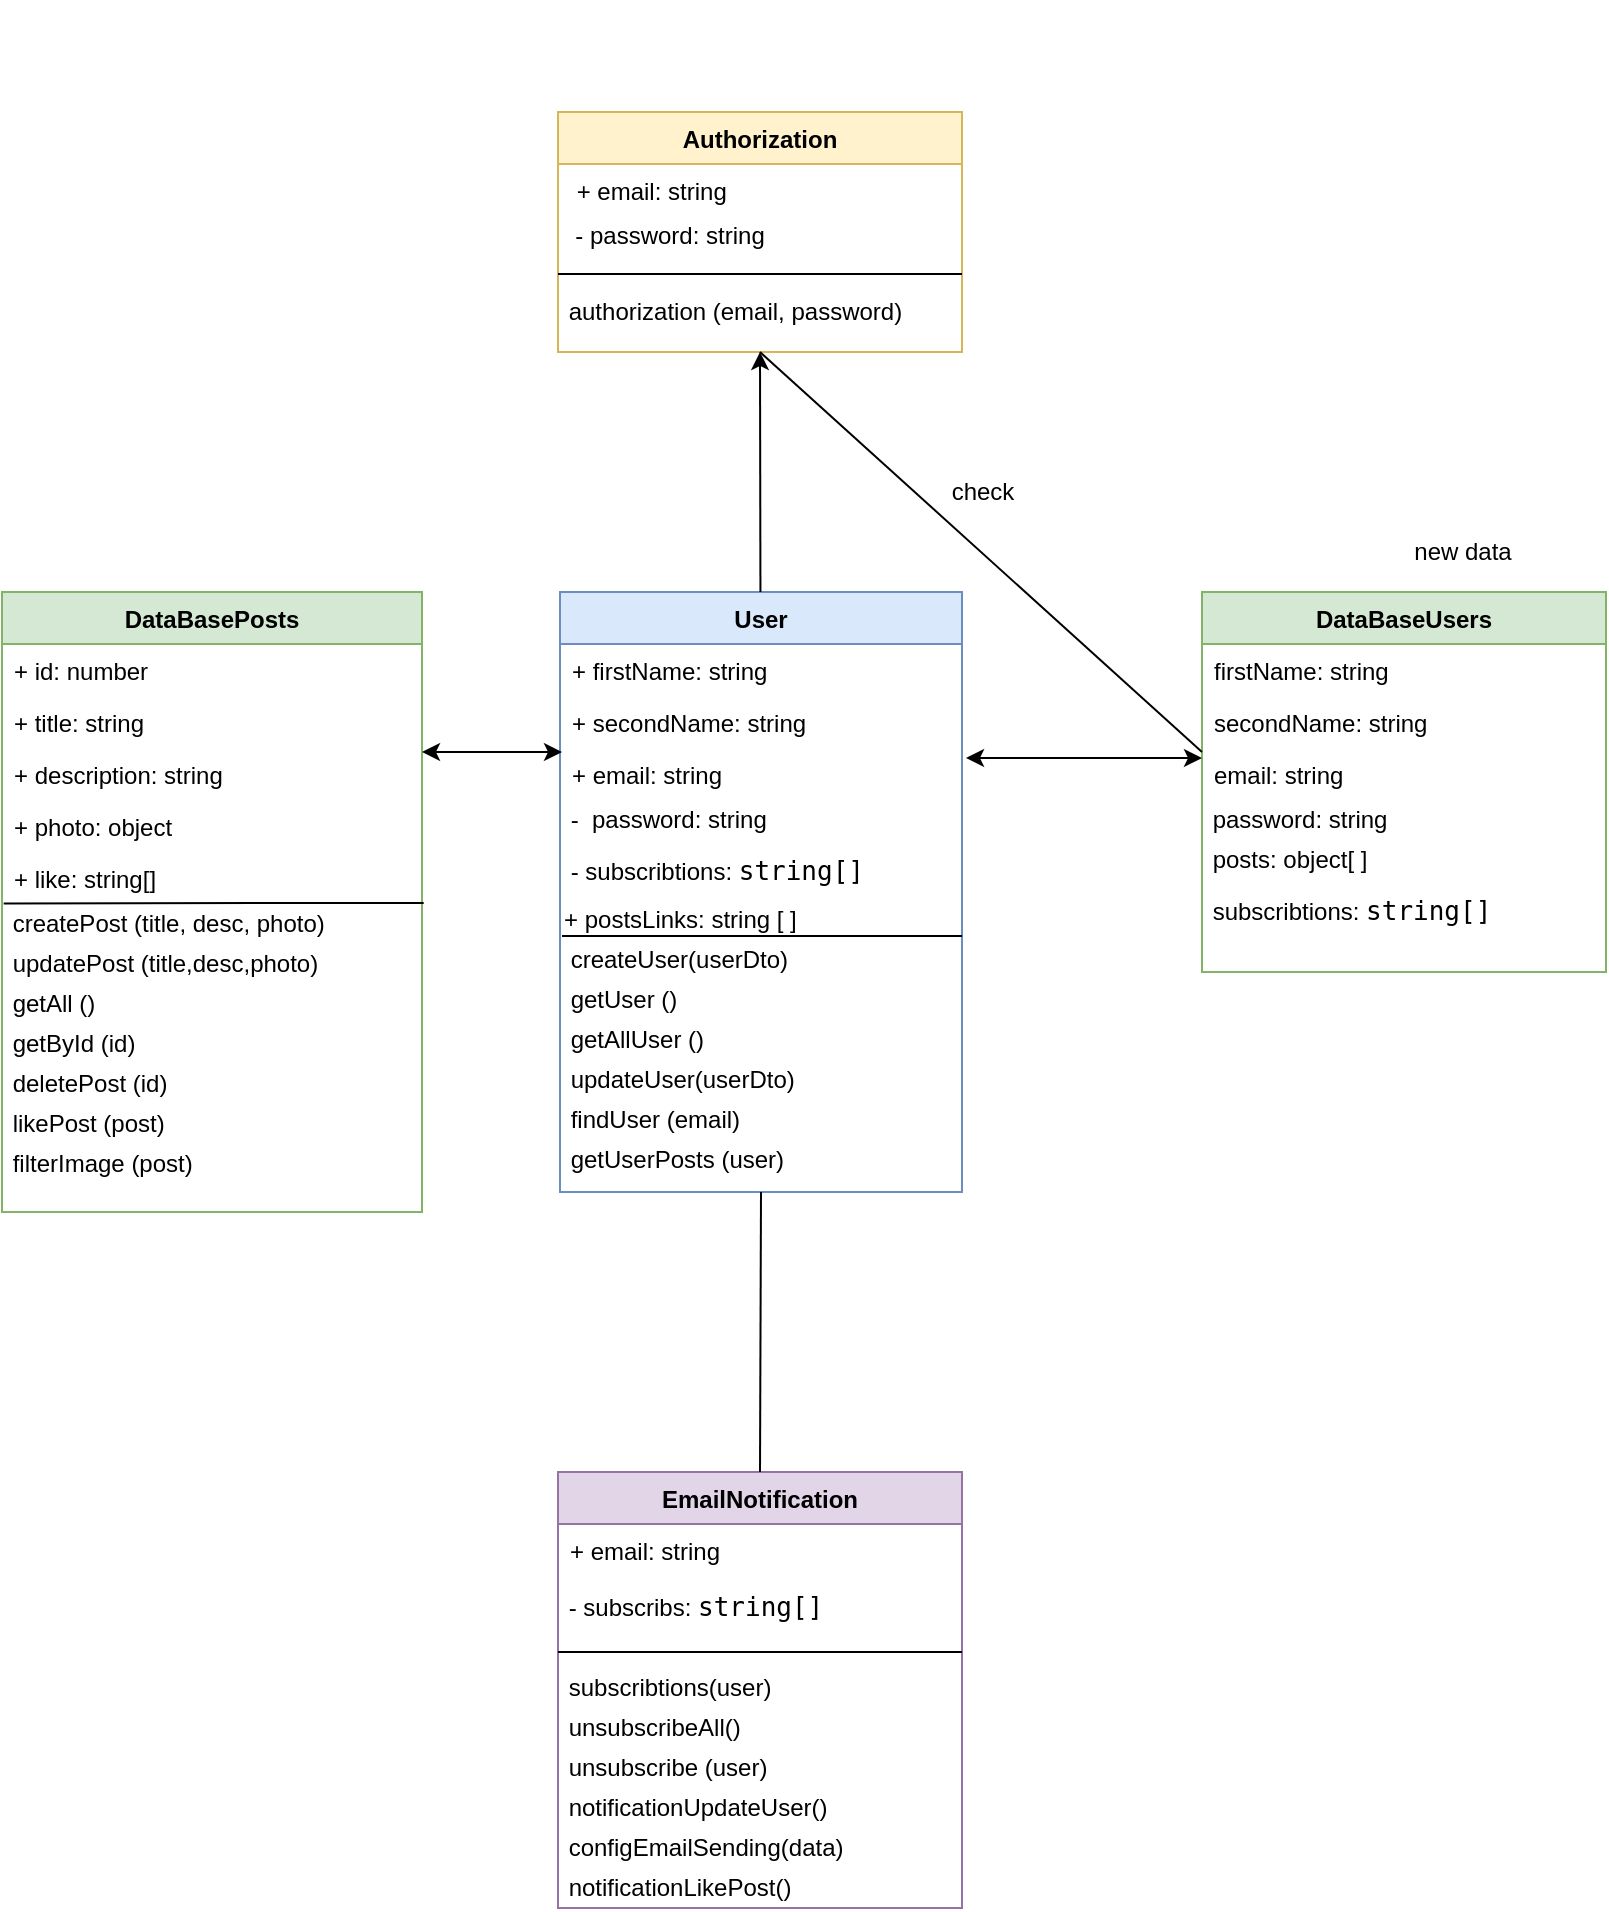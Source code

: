 <mxfile version="16.5.4" type="github">
  <diagram id="C5RBs43oDa-KdzZeNtuy" name="Page-1">
    <mxGraphModel dx="1102" dy="882" grid="1" gridSize="10" guides="1" tooltips="1" connect="1" arrows="1" fold="1" page="1" pageScale="1" pageWidth="827" pageHeight="1169" math="0" shadow="0">
      <root>
        <mxCell id="WIyWlLk6GJQsqaUBKTNV-0" />
        <mxCell id="WIyWlLk6GJQsqaUBKTNV-1" parent="WIyWlLk6GJQsqaUBKTNV-0" />
        <mxCell id="zkfFHV4jXpPFQw0GAbJ--0" value="DataBasePosts" style="swimlane;fontStyle=1;align=center;verticalAlign=top;childLayout=stackLayout;horizontal=1;startSize=26;horizontalStack=0;resizeParent=1;resizeLast=0;collapsible=1;marginBottom=0;rounded=0;shadow=0;strokeWidth=1;fillColor=#d5e8d4;strokeColor=#82b366;" parent="WIyWlLk6GJQsqaUBKTNV-1" vertex="1">
          <mxGeometry y="400" width="210" height="310" as="geometry">
            <mxRectangle x="230" y="140" width="160" height="26" as="alternateBounds" />
          </mxGeometry>
        </mxCell>
        <mxCell id="zkfFHV4jXpPFQw0GAbJ--1" value="+ id: number" style="text;align=left;verticalAlign=top;spacingLeft=4;spacingRight=4;overflow=hidden;rotatable=0;points=[[0,0.5],[1,0.5]];portConstraint=eastwest;" parent="zkfFHV4jXpPFQw0GAbJ--0" vertex="1">
          <mxGeometry y="26" width="210" height="26" as="geometry" />
        </mxCell>
        <mxCell id="zkfFHV4jXpPFQw0GAbJ--2" value="+ title: string" style="text;align=left;verticalAlign=top;spacingLeft=4;spacingRight=4;overflow=hidden;rotatable=0;points=[[0,0.5],[1,0.5]];portConstraint=eastwest;rounded=0;shadow=0;html=0;" parent="zkfFHV4jXpPFQw0GAbJ--0" vertex="1">
          <mxGeometry y="52" width="210" height="26" as="geometry" />
        </mxCell>
        <mxCell id="zkfFHV4jXpPFQw0GAbJ--3" value="+ description: string" style="text;align=left;verticalAlign=top;spacingLeft=4;spacingRight=4;overflow=hidden;rotatable=0;points=[[0,0.5],[1,0.5]];portConstraint=eastwest;rounded=0;shadow=0;html=0;" parent="zkfFHV4jXpPFQw0GAbJ--0" vertex="1">
          <mxGeometry y="78" width="210" height="26" as="geometry" />
        </mxCell>
        <mxCell id="TGGtBXSz6WMK7u7tevUp-3" value="+ photo: object" style="text;align=left;verticalAlign=top;spacingLeft=4;spacingRight=4;overflow=hidden;rotatable=0;points=[[0,0.5],[1,0.5]];portConstraint=eastwest;rounded=0;shadow=0;html=0;" parent="zkfFHV4jXpPFQw0GAbJ--0" vertex="1">
          <mxGeometry y="104" width="210" height="26" as="geometry" />
        </mxCell>
        <mxCell id="Zz4eNRGso9lK53Tdf_78-0" value="+ like: string[]" style="text;align=left;verticalAlign=top;spacingLeft=4;spacingRight=4;overflow=hidden;rotatable=0;points=[[0,0.5],[1,0.5]];portConstraint=eastwest;rounded=0;shadow=0;html=0;" parent="zkfFHV4jXpPFQw0GAbJ--0" vertex="1">
          <mxGeometry y="130" width="210" height="26" as="geometry" />
        </mxCell>
        <mxCell id="TGGtBXSz6WMK7u7tevUp-5" value="" style="endArrow=none;html=1;rounded=0;exitX=0.004;exitY=-0.014;exitDx=0;exitDy=0;exitPerimeter=0;entryX=1.004;entryY=-0.028;entryDx=0;entryDy=0;entryPerimeter=0;" parent="zkfFHV4jXpPFQw0GAbJ--0" source="VkD3TOjIiIWvsF4e_gnP-7" target="VkD3TOjIiIWvsF4e_gnP-7" edge="1">
          <mxGeometry width="50" height="50" relative="1" as="geometry">
            <mxPoint x="60" y="180" as="sourcePoint" />
            <mxPoint x="110" y="130" as="targetPoint" />
          </mxGeometry>
        </mxCell>
        <mxCell id="VkD3TOjIiIWvsF4e_gnP-7" value="&amp;nbsp;createPost (title, desc, photo)" style="text;html=1;align=left;verticalAlign=middle;resizable=0;points=[];autosize=1;strokeColor=none;fillColor=none;imageAspect=1;pointerEvents=1;imageHeight=24;" parent="zkfFHV4jXpPFQw0GAbJ--0" vertex="1">
          <mxGeometry y="156" width="210" height="20" as="geometry" />
        </mxCell>
        <mxCell id="RooowFxhHjXUuwGwddAt-10" value="&amp;nbsp;updatePost (title,desc,photo)" style="text;html=1;align=left;verticalAlign=middle;resizable=0;points=[];autosize=1;strokeColor=none;fillColor=none;fontSize=12;fontFamily=Helvetica;fontColor=default;" parent="zkfFHV4jXpPFQw0GAbJ--0" vertex="1">
          <mxGeometry y="176" width="210" height="20" as="geometry" />
        </mxCell>
        <mxCell id="RooowFxhHjXUuwGwddAt-11" value="&amp;nbsp;getAll ()" style="text;html=1;align=left;verticalAlign=middle;resizable=0;points=[];autosize=1;strokeColor=none;fillColor=none;fontSize=12;fontFamily=Helvetica;fontColor=default;" parent="zkfFHV4jXpPFQw0GAbJ--0" vertex="1">
          <mxGeometry y="196" width="210" height="20" as="geometry" />
        </mxCell>
        <mxCell id="o71eLGBOCUW8a8nhn07H-0" value="&amp;nbsp;getById (id)" style="text;html=1;align=left;verticalAlign=middle;resizable=0;points=[];autosize=1;strokeColor=none;fillColor=none;fontSize=12;fontFamily=Helvetica;fontColor=default;" parent="zkfFHV4jXpPFQw0GAbJ--0" vertex="1">
          <mxGeometry y="216" width="210" height="20" as="geometry" />
        </mxCell>
        <mxCell id="RooowFxhHjXUuwGwddAt-12" value="&amp;nbsp;deletePost (id)" style="text;html=1;align=left;verticalAlign=middle;resizable=0;points=[];autosize=1;strokeColor=none;fillColor=none;fontSize=12;fontFamily=Helvetica;fontColor=default;" parent="zkfFHV4jXpPFQw0GAbJ--0" vertex="1">
          <mxGeometry y="236" width="210" height="20" as="geometry" />
        </mxCell>
        <mxCell id="RooowFxhHjXUuwGwddAt-57" value="&amp;nbsp;likePost (post)" style="text;html=1;align=left;verticalAlign=middle;resizable=0;points=[];autosize=1;strokeColor=none;fillColor=none;fontSize=12;fontFamily=Helvetica;fontColor=default;" parent="zkfFHV4jXpPFQw0GAbJ--0" vertex="1">
          <mxGeometry y="256" width="210" height="20" as="geometry" />
        </mxCell>
        <mxCell id="RooowFxhHjXUuwGwddAt-44" value="&amp;nbsp;filterImage (post)" style="text;html=1;align=left;verticalAlign=middle;resizable=0;points=[];autosize=1;strokeColor=none;fillColor=none;fontSize=12;fontFamily=Helvetica;fontColor=default;" parent="zkfFHV4jXpPFQw0GAbJ--0" vertex="1">
          <mxGeometry y="276" width="210" height="20" as="geometry" />
        </mxCell>
        <mxCell id="zkfFHV4jXpPFQw0GAbJ--17" value="User" style="swimlane;fontStyle=1;align=center;verticalAlign=top;childLayout=stackLayout;horizontal=1;startSize=26;horizontalStack=0;resizeParent=1;resizeLast=0;collapsible=1;marginBottom=0;rounded=0;shadow=0;strokeWidth=1;fillColor=#dae8fc;strokeColor=#6c8ebf;" parent="WIyWlLk6GJQsqaUBKTNV-1" vertex="1">
          <mxGeometry x="279" y="400" width="201" height="300" as="geometry">
            <mxRectangle x="458" y="410" width="160" height="26" as="alternateBounds" />
          </mxGeometry>
        </mxCell>
        <mxCell id="zkfFHV4jXpPFQw0GAbJ--18" value="+ firstName: string" style="text;align=left;verticalAlign=top;spacingLeft=4;spacingRight=4;overflow=hidden;rotatable=0;points=[[0,0.5],[1,0.5]];portConstraint=eastwest;" parent="zkfFHV4jXpPFQw0GAbJ--17" vertex="1">
          <mxGeometry y="26" width="201" height="26" as="geometry" />
        </mxCell>
        <mxCell id="zkfFHV4jXpPFQw0GAbJ--19" value="+ secondName: string" style="text;align=left;verticalAlign=top;spacingLeft=4;spacingRight=4;overflow=hidden;rotatable=0;points=[[0,0.5],[1,0.5]];portConstraint=eastwest;rounded=0;shadow=0;html=0;" parent="zkfFHV4jXpPFQw0GAbJ--17" vertex="1">
          <mxGeometry y="52" width="201" height="26" as="geometry" />
        </mxCell>
        <mxCell id="zkfFHV4jXpPFQw0GAbJ--20" value="+ email: string" style="text;align=left;verticalAlign=top;spacingLeft=4;spacingRight=4;overflow=hidden;rotatable=0;points=[[0,0.5],[1,0.5]];portConstraint=eastwest;rounded=0;shadow=0;html=0;" parent="zkfFHV4jXpPFQw0GAbJ--17" vertex="1">
          <mxGeometry y="78" width="201" height="26" as="geometry" />
        </mxCell>
        <mxCell id="VkD3TOjIiIWvsF4e_gnP-5" value="&amp;nbsp;-&amp;nbsp; password: string" style="text;html=1;align=left;verticalAlign=middle;resizable=0;points=[];autosize=1;strokeColor=none;fillColor=none;" parent="zkfFHV4jXpPFQw0GAbJ--17" vertex="1">
          <mxGeometry y="104" width="201" height="20" as="geometry" />
        </mxCell>
        <mxCell id="RooowFxhHjXUuwGwddAt-49" value="&amp;nbsp;- subscribtions:&amp;nbsp;&lt;code class=&quot;ts keyword&quot; style=&quot;line-height: 19.5px ; font-size: 13px ; background: none ; font-family: &amp;#34;consolas&amp;#34; , &amp;#34;courier new&amp;#34; , monospace &amp;#34;important&amp;#34; ; border-radius: 0px ; border: 0px ; float: none ; height: auto ; margin: 0px ; outline: 0px ; overflow: visible ; padding: 0px ; position: static ; vertical-align: baseline ; width: auto ; box-sizing: content-box ; min-height: auto&quot;&gt;string&lt;/code&gt;&lt;code class=&quot;ts plain&quot; style=&quot;line-height: 19.5px ; font-size: 13px ; background: none ; font-family: &amp;#34;consolas&amp;#34; , &amp;#34;courier new&amp;#34; , monospace &amp;#34;important&amp;#34; ; border-radius: 0px ; border: 0px ; float: none ; height: auto ; margin: 0px ; outline: 0px ; overflow: visible ; padding: 0px ; position: static ; vertical-align: baseline ; width: auto ; box-sizing: content-box ; min-height: auto&quot;&gt;[]&lt;/code&gt;" style="text;html=1;align=left;verticalAlign=middle;resizable=0;points=[];autosize=1;strokeColor=none;fillColor=none;fontSize=12;fontFamily=Helvetica;fontColor=default;" parent="zkfFHV4jXpPFQw0GAbJ--17" vertex="1">
          <mxGeometry y="124" width="201" height="30" as="geometry" />
        </mxCell>
        <mxCell id="TGGtBXSz6WMK7u7tevUp-1" value="+ postsLinks: string [ ]" style="text;html=1;align=left;verticalAlign=middle;resizable=0;points=[];autosize=1;strokeColor=none;fillColor=none;" parent="zkfFHV4jXpPFQw0GAbJ--17" vertex="1">
          <mxGeometry y="154" width="201" height="20" as="geometry" />
        </mxCell>
        <mxCell id="TGGtBXSz6WMK7u7tevUp-2" value="" style="endArrow=none;html=1;rounded=0;exitX=1;exitY=0.9;exitDx=0;exitDy=0;exitPerimeter=0;" parent="zkfFHV4jXpPFQw0GAbJ--17" source="TGGtBXSz6WMK7u7tevUp-1" edge="1">
          <mxGeometry width="50" height="50" relative="1" as="geometry">
            <mxPoint x="111" y="410" as="sourcePoint" />
            <mxPoint x="1" y="172" as="targetPoint" />
          </mxGeometry>
        </mxCell>
        <mxCell id="UMS8t8QA4n5wMa-PVBVG-1" value="&amp;nbsp;createUser(userDto)" style="text;html=1;align=left;verticalAlign=middle;resizable=0;points=[];autosize=1;strokeColor=none;fillColor=none;fontSize=12;fontFamily=Helvetica;fontColor=default;" parent="zkfFHV4jXpPFQw0GAbJ--17" vertex="1">
          <mxGeometry y="174" width="201" height="20" as="geometry" />
        </mxCell>
        <mxCell id="RooowFxhHjXUuwGwddAt-14" value="&amp;nbsp;getUser ()" style="text;html=1;align=left;verticalAlign=middle;resizable=0;points=[];autosize=1;strokeColor=none;fillColor=none;fontSize=12;fontFamily=Helvetica;fontColor=default;" parent="zkfFHV4jXpPFQw0GAbJ--17" vertex="1">
          <mxGeometry y="194" width="201" height="20" as="geometry" />
        </mxCell>
        <mxCell id="HDhL_3LAzge0yA-OyRE_-1" value="&amp;nbsp;getAllUser ()" style="text;html=1;align=left;verticalAlign=middle;resizable=0;points=[];autosize=1;strokeColor=none;fillColor=none;fontSize=12;fontFamily=Helvetica;fontColor=default;" vertex="1" parent="zkfFHV4jXpPFQw0GAbJ--17">
          <mxGeometry y="214" width="201" height="20" as="geometry" />
        </mxCell>
        <mxCell id="RooowFxhHjXUuwGwddAt-15" value="&amp;nbsp;updateUser(userDto)" style="text;html=1;align=left;verticalAlign=middle;resizable=0;points=[];autosize=1;strokeColor=none;fillColor=none;fontSize=12;fontFamily=Helvetica;fontColor=default;" parent="zkfFHV4jXpPFQw0GAbJ--17" vertex="1">
          <mxGeometry y="234" width="201" height="20" as="geometry" />
        </mxCell>
        <mxCell id="RooowFxhHjXUuwGwddAt-42" value="&amp;nbsp;findUser (email)" style="text;html=1;align=left;verticalAlign=middle;resizable=0;points=[];autosize=1;strokeColor=none;fillColor=none;fontSize=12;fontFamily=Helvetica;fontColor=default;" parent="zkfFHV4jXpPFQw0GAbJ--17" vertex="1">
          <mxGeometry y="254" width="201" height="20" as="geometry" />
        </mxCell>
        <mxCell id="RooowFxhHjXUuwGwddAt-43" value="&amp;nbsp;getUserPosts (user)" style="text;html=1;align=left;verticalAlign=middle;resizable=0;points=[];autosize=1;strokeColor=none;fillColor=none;fontSize=12;fontFamily=Helvetica;fontColor=default;" parent="zkfFHV4jXpPFQw0GAbJ--17" vertex="1">
          <mxGeometry y="274" width="201" height="20" as="geometry" />
        </mxCell>
        <mxCell id="VkD3TOjIiIWvsF4e_gnP-6" value="&lt;span style=&quot;color: rgba(0 , 0 , 0 , 0) ; font-family: monospace ; font-size: 0px&quot;&gt;%3CmxGraphModel%3E%3Croot%3E%3CmxCell%20id%3D%220%22%2F%3E%3CmxCell%20id%3D%221%22%20parent%3D%220%22%2F%3E%3CmxCell%20id%3D%222%22%20value%3D%22createPost(title%2Cdesc%2Cphoto)%22%20style%3D%22text%3Bhtml%3D1%3Balign%3Dcenter%3BverticalAlign%3Dmiddle%3Bresizable%3D0%3Bpoints%3D%5B%5D%3Bautosize%3D1%3BstrokeColor%3Dnone%3BfillColor%3Dnone%3B%22%20vertex%3D%221%22%20parent%3D%221%22%3E%3CmxGeometry%20x%3D%22458%22%20y%3D%22514%22%20width%3D%22162%22%20height%3D%2220%22%20as%3D%22geometry%22%2F%3E%3C%2FmxCell%3E%3C%2Froot%3E%3C%2FmxGraphModel%3E&lt;/span&gt;&lt;span style=&quot;color: rgba(0 , 0 , 0 , 0) ; font-family: monospace ; font-size: 0px&quot;&gt;%3CmxGraphModel%3E%3Croot%3E%3CmxCell%20id%3D%220%22%2F%3E%3CmxCell%20id%3D%221%22%20parent%3D%220%22%2F%3E%3CmxCell%20id%3D%222%22%20value%3D%22createPost(title%2Cdesc%2Cphoto)%22%20style%3D%22text%3Bhtml%3D1%3Balign%3Dcenter%3BverticalAlign%3Dmiddle%3Bresizable%3D0%3Bpoints%3D%5B%5D%3Bautosize%3D1%3BstrokeColor%3Dnone%3BfillColor%3Dnone%3B%22%20vertex%3D%221%22%20parent%3D%221%22%3E%3CmxGeometry%20x%3D%22458%22%20y%3D%22514%22%20width%3D%22162%22%20height%3D%2220%22%20as%3D%22geometry%22%2F%3E%3C%2FmxCell%3E%3C%2Froot%3E%3C%2FmxGraphModel%3E&lt;/span&gt;" style="text;html=1;align=center;verticalAlign=middle;resizable=0;points=[];autosize=1;strokeColor=none;fillColor=none;" parent="WIyWlLk6GJQsqaUBKTNV-1" vertex="1">
          <mxGeometry x="409" y="540" width="20" height="20" as="geometry" />
        </mxCell>
        <mxCell id="VkD3TOjIiIWvsF4e_gnP-17" value="1" style="resizable=0;align=right;verticalAlign=bottom;labelBackgroundColor=none;fontSize=12;rotation=25;fontColor=#FFFFFF;" parent="WIyWlLk6GJQsqaUBKTNV-1" connectable="0" vertex="1">
          <mxGeometry x="460" y="233" as="geometry">
            <mxPoint x="-47.333" y="-101.506" as="offset" />
          </mxGeometry>
        </mxCell>
        <mxCell id="VkD3TOjIiIWvsF4e_gnP-19" value="&lt;span style=&quot;color: rgba(0 , 0 , 0 , 0) ; font-family: monospace ; font-size: 0px&quot;&gt;%3CmxGraphModel%3E%3Croot%3E%3CmxCell%20id%3D%220%22%2F%3E%3CmxCell%20id%3D%221%22%20parent%3D%220%22%2F%3E%3CmxCell%20id%3D%222%22%20value%3D%22createPost(title%2Cdesc%2Cphoto)%22%20style%3D%22text%3Bhtml%3D1%3Balign%3Dcenter%3BverticalAlign%3Dmiddle%3Bresizable%3D0%3Bpoints%3D%5B%5D%3Bautosize%3D1%3BstrokeColor%3Dnone%3BfillColor%3Dnone%3B%22%20vertex%3D%221%22%20parent%3D%221%22%3E%3CmxGeometry%20x%3D%22458%22%20y%3D%22514%22%20width%3D%22162%22%20height%3D%2220%22%20as%3D%22geometry%22%2F%3E%3C%2FmxCell%3E%3C%2Froot%3E%3C%2FmxGraphModel%3E&lt;/span&gt;&lt;span style=&quot;color: rgba(0 , 0 , 0 , 0) ; font-family: monospace ; font-size: 0px&quot;&gt;%3CmxGraphModel%3E%3Croot%3E%3CmxCell%20id%3D%220%22%2F%3E%3CmxCell%20id%3D%221%22%20parent%3D%220%22%2F%3E%3CmxCell%20id%3D%222%22%20value%3D%22createPost(title%2Cdesc%2Cphoto)%22%20style%3D%22text%3Bhtml%3D1%3Balign%3Dcenter%3BverticalAlign%3Dmiddle%3Bresizable%3D0%3Bpoints%3D%5B%5D%3Bautosize%3D1%3BstrokeColor%3Dnone%3BfillColor%3Dnone%3B%22%20vertex%3D%221%22%20parent%3D%221%22%3E%3CmxGeometry%20x%3D%22458%22%20y%3D%22514%22%20width%3D%22162%22%20height%3D%2220%22%20as%3D%22geometry%22%2F%3E%3C%2FmxCell%3E%3C%2Froot%3E%3C%2FmxGraphModel%3E&lt;/span&gt;" style="text;html=1;align=center;verticalAlign=middle;resizable=0;points=[];autosize=1;strokeColor=none;fillColor=none;" parent="WIyWlLk6GJQsqaUBKTNV-1" vertex="1">
          <mxGeometry x="499" y="300" width="20" height="20" as="geometry" />
        </mxCell>
        <mxCell id="VkD3TOjIiIWvsF4e_gnP-31" value="1" style="resizable=0;align=right;verticalAlign=bottom;labelBackgroundColor=none;fontSize=12;rotation=25;fontColor=#FFFFFF;" parent="WIyWlLk6GJQsqaUBKTNV-1" connectable="0" vertex="1">
          <mxGeometry x="737" y="473" as="geometry">
            <mxPoint x="-47.333" y="-101.506" as="offset" />
          </mxGeometry>
        </mxCell>
        <mxCell id="RooowFxhHjXUuwGwddAt-1" value="DataBaseUsers" style="swimlane;fontStyle=1;align=center;verticalAlign=top;childLayout=stackLayout;horizontal=1;startSize=26;horizontalStack=0;resizeParent=1;resizeLast=0;collapsible=1;marginBottom=0;rounded=0;shadow=0;strokeWidth=1;fillColor=#d5e8d4;strokeColor=#82b366;" parent="WIyWlLk6GJQsqaUBKTNV-1" vertex="1">
          <mxGeometry x="600" y="400" width="202" height="190" as="geometry">
            <mxRectangle x="458" y="410" width="160" height="26" as="alternateBounds" />
          </mxGeometry>
        </mxCell>
        <mxCell id="RooowFxhHjXUuwGwddAt-2" value="firstName: string" style="text;align=left;verticalAlign=top;spacingLeft=4;spacingRight=4;overflow=hidden;rotatable=0;points=[[0,0.5],[1,0.5]];portConstraint=eastwest;" parent="RooowFxhHjXUuwGwddAt-1" vertex="1">
          <mxGeometry y="26" width="202" height="26" as="geometry" />
        </mxCell>
        <mxCell id="RooowFxhHjXUuwGwddAt-3" value="secondName: string" style="text;align=left;verticalAlign=top;spacingLeft=4;spacingRight=4;overflow=hidden;rotatable=0;points=[[0,0.5],[1,0.5]];portConstraint=eastwest;rounded=0;shadow=0;html=0;" parent="RooowFxhHjXUuwGwddAt-1" vertex="1">
          <mxGeometry y="52" width="202" height="26" as="geometry" />
        </mxCell>
        <mxCell id="RooowFxhHjXUuwGwddAt-4" value="email: string" style="text;align=left;verticalAlign=top;spacingLeft=4;spacingRight=4;overflow=hidden;rotatable=0;points=[[0,0.5],[1,0.5]];portConstraint=eastwest;rounded=0;shadow=0;html=0;" parent="RooowFxhHjXUuwGwddAt-1" vertex="1">
          <mxGeometry y="78" width="202" height="26" as="geometry" />
        </mxCell>
        <mxCell id="RooowFxhHjXUuwGwddAt-5" value="&amp;nbsp;password: string" style="text;html=1;align=left;verticalAlign=middle;resizable=0;points=[];autosize=1;strokeColor=none;fillColor=none;" parent="RooowFxhHjXUuwGwddAt-1" vertex="1">
          <mxGeometry y="104" width="202" height="20" as="geometry" />
        </mxCell>
        <mxCell id="RooowFxhHjXUuwGwddAt-8" value="&amp;nbsp;posts: object[ ]" style="text;html=1;align=left;verticalAlign=middle;resizable=0;points=[];autosize=1;strokeColor=none;fillColor=none;" parent="RooowFxhHjXUuwGwddAt-1" vertex="1">
          <mxGeometry y="124" width="202" height="20" as="geometry" />
        </mxCell>
        <mxCell id="RooowFxhHjXUuwGwddAt-31" value="&amp;nbsp;subscribtions:&amp;nbsp;&lt;code class=&quot;ts keyword&quot; style=&quot;line-height: 19.5px ; font-size: 13px ; font-family: &amp;#34;consolas&amp;#34; , &amp;#34;courier new&amp;#34; , monospace &amp;#34;important&amp;#34; ; border-radius: 0px ; background: none ; border: 0px ; float: none ; height: auto ; margin: 0px ; outline: 0px ; overflow: visible ; padding: 0px ; position: static ; vertical-align: baseline ; width: auto ; box-sizing: content-box ; min-height: auto&quot;&gt;string&lt;/code&gt;&lt;code class=&quot;ts plain&quot; style=&quot;line-height: 19.5px ; font-size: 13px ; font-family: &amp;#34;consolas&amp;#34; , &amp;#34;courier new&amp;#34; , monospace &amp;#34;important&amp;#34; ; border-radius: 0px ; background: none ; border: 0px ; float: none ; height: auto ; margin: 0px ; outline: 0px ; overflow: visible ; padding: 0px ; position: static ; vertical-align: baseline ; width: auto ; box-sizing: content-box ; min-height: auto&quot;&gt;[]&lt;/code&gt;" style="text;html=1;align=left;verticalAlign=middle;resizable=0;points=[];autosize=1;strokeColor=none;fillColor=none;fontSize=12;fontFamily=Helvetica;fontColor=default;" parent="RooowFxhHjXUuwGwddAt-1" vertex="1">
          <mxGeometry y="144" width="202" height="30" as="geometry" />
        </mxCell>
        <mxCell id="VkD3TOjIiIWvsF4e_gnP-24" value="Authorization" style="swimlane;fontStyle=1;align=center;verticalAlign=top;childLayout=stackLayout;horizontal=1;startSize=26;horizontalStack=0;resizeParent=1;resizeLast=0;collapsible=1;marginBottom=0;rounded=0;shadow=0;strokeWidth=1;fillColor=#fff2cc;strokeColor=#d6b656;" parent="WIyWlLk6GJQsqaUBKTNV-1" vertex="1">
          <mxGeometry x="278" y="160" width="202" height="120" as="geometry">
            <mxRectangle x="458" y="410" width="160" height="26" as="alternateBounds" />
          </mxGeometry>
        </mxCell>
        <mxCell id="VkD3TOjIiIWvsF4e_gnP-26" value=" + email: string" style="text;align=left;verticalAlign=top;spacingLeft=4;spacingRight=4;overflow=hidden;rotatable=0;points=[[0,0.5],[1,0.5]];portConstraint=eastwest;rounded=0;shadow=0;html=0;" parent="VkD3TOjIiIWvsF4e_gnP-24" vertex="1">
          <mxGeometry y="26" width="202" height="26" as="geometry" />
        </mxCell>
        <mxCell id="VkD3TOjIiIWvsF4e_gnP-28" value="&amp;nbsp; - password: string" style="text;html=1;align=left;verticalAlign=middle;resizable=0;points=[];autosize=1;strokeColor=none;fillColor=none;" parent="VkD3TOjIiIWvsF4e_gnP-24" vertex="1">
          <mxGeometry y="52" width="202" height="20" as="geometry" />
        </mxCell>
        <mxCell id="VkD3TOjIiIWvsF4e_gnP-29" value="" style="line;html=1;strokeWidth=1;align=left;verticalAlign=middle;spacingTop=-1;spacingLeft=3;spacingRight=3;rotatable=0;labelPosition=right;points=[];portConstraint=eastwest;" parent="VkD3TOjIiIWvsF4e_gnP-24" vertex="1">
          <mxGeometry y="72" width="202" height="18" as="geometry" />
        </mxCell>
        <mxCell id="VkD3TOjIiIWvsF4e_gnP-30" value="&lt;font color=&quot;#000000&quot;&gt;&amp;nbsp;authorization (email, password)&lt;/font&gt;" style="text;html=1;align=left;verticalAlign=middle;resizable=0;points=[];autosize=1;strokeColor=none;fillColor=none;fontColor=#FFFFFF;" parent="VkD3TOjIiIWvsF4e_gnP-24" vertex="1">
          <mxGeometry y="90" width="202" height="20" as="geometry" />
        </mxCell>
        <mxCell id="RooowFxhHjXUuwGwddAt-20" value="" style="endArrow=classic;html=1;rounded=0;fontFamily=Helvetica;fontSize=12;fontColor=default;entryX=0.5;entryY=1;entryDx=0;entryDy=0;" parent="WIyWlLk6GJQsqaUBKTNV-1" source="zkfFHV4jXpPFQw0GAbJ--17" target="VkD3TOjIiIWvsF4e_gnP-24" edge="1">
          <mxGeometry width="50" height="50" relative="1" as="geometry">
            <mxPoint x="360" y="430" as="sourcePoint" />
            <mxPoint x="410" y="380" as="targetPoint" />
          </mxGeometry>
        </mxCell>
        <mxCell id="RooowFxhHjXUuwGwddAt-21" value="EmailNotification" style="swimlane;fontStyle=1;align=center;verticalAlign=top;childLayout=stackLayout;horizontal=1;startSize=26;horizontalStack=0;resizeParent=1;resizeLast=0;collapsible=1;marginBottom=0;rounded=0;shadow=0;strokeWidth=1;fillColor=#e1d5e7;strokeColor=#9673a6;" parent="WIyWlLk6GJQsqaUBKTNV-1" vertex="1">
          <mxGeometry x="278" y="840" width="202" height="218" as="geometry">
            <mxRectangle x="458" y="410" width="160" height="26" as="alternateBounds" />
          </mxGeometry>
        </mxCell>
        <mxCell id="RooowFxhHjXUuwGwddAt-23" value="+ email: string" style="text;align=left;verticalAlign=top;spacingLeft=4;spacingRight=4;overflow=hidden;rotatable=0;points=[[0,0.5],[1,0.5]];portConstraint=eastwest;rounded=0;shadow=0;html=0;" parent="RooowFxhHjXUuwGwddAt-21" vertex="1">
          <mxGeometry y="26" width="202" height="26" as="geometry" />
        </mxCell>
        <mxCell id="RooowFxhHjXUuwGwddAt-25" value="&amp;nbsp;- subscribs:&amp;nbsp;&lt;code class=&quot;ts keyword&quot; style=&quot;line-height: 19.5px ; font-size: 13px ; background: none ; font-family: &amp;#34;consolas&amp;#34; , &amp;#34;courier new&amp;#34; , monospace &amp;#34;important&amp;#34; ; border-radius: 0px ; border: 0px ; float: none ; height: auto ; margin: 0px ; outline: 0px ; overflow: visible ; padding: 0px ; position: static ; vertical-align: baseline ; width: auto ; box-sizing: content-box ; min-height: auto&quot;&gt;string&lt;/code&gt;&lt;code class=&quot;ts plain&quot; style=&quot;line-height: 19.5px ; font-size: 13px ; background: none ; font-family: &amp;#34;consolas&amp;#34; , &amp;#34;courier new&amp;#34; , monospace &amp;#34;important&amp;#34; ; border-radius: 0px ; border: 0px ; float: none ; height: auto ; margin: 0px ; outline: 0px ; overflow: visible ; padding: 0px ; position: static ; vertical-align: baseline ; width: auto ; box-sizing: content-box ; min-height: auto&quot;&gt;[]&lt;/code&gt;" style="text;html=1;align=left;verticalAlign=middle;resizable=0;points=[];autosize=1;strokeColor=none;fillColor=none;" parent="RooowFxhHjXUuwGwddAt-21" vertex="1">
          <mxGeometry y="52" width="202" height="30" as="geometry" />
        </mxCell>
        <mxCell id="RooowFxhHjXUuwGwddAt-26" value="" style="line;html=1;strokeWidth=1;align=left;verticalAlign=middle;spacingTop=-1;spacingLeft=3;spacingRight=3;rotatable=0;labelPosition=right;points=[];portConstraint=eastwest;" parent="RooowFxhHjXUuwGwddAt-21" vertex="1">
          <mxGeometry y="82" width="202" height="16" as="geometry" />
        </mxCell>
        <mxCell id="RooowFxhHjXUuwGwddAt-27" value="&lt;font color=&quot;#000000&quot;&gt;&amp;nbsp;&lt;/font&gt;&lt;span style=&quot;color: rgb(0 , 0 , 0)&quot;&gt;subscribtions&lt;/span&gt;&lt;font color=&quot;#000000&quot;&gt;(user)&lt;/font&gt;" style="text;html=1;align=left;verticalAlign=middle;resizable=0;points=[];autosize=1;strokeColor=none;fillColor=none;fontColor=#FFFFFF;" parent="RooowFxhHjXUuwGwddAt-21" vertex="1">
          <mxGeometry y="98" width="202" height="20" as="geometry" />
        </mxCell>
        <mxCell id="RooowFxhHjXUuwGwddAt-28" value="&amp;nbsp;unsubscribeAll()" style="text;html=1;align=left;verticalAlign=middle;resizable=0;points=[];autosize=1;strokeColor=none;fillColor=none;fontSize=12;fontFamily=Helvetica;fontColor=default;" parent="RooowFxhHjXUuwGwddAt-21" vertex="1">
          <mxGeometry y="118" width="202" height="20" as="geometry" />
        </mxCell>
        <mxCell id="RooowFxhHjXUuwGwddAt-29" value="&amp;nbsp;unsubscribe (user)" style="text;html=1;align=left;verticalAlign=middle;resizable=0;points=[];autosize=1;strokeColor=none;fillColor=none;fontSize=12;fontFamily=Helvetica;fontColor=default;" parent="RooowFxhHjXUuwGwddAt-21" vertex="1">
          <mxGeometry y="138" width="202" height="20" as="geometry" />
        </mxCell>
        <mxCell id="RooowFxhHjXUuwGwddAt-30" value="&amp;nbsp;notificationUpdateUser()" style="text;html=1;align=left;verticalAlign=middle;resizable=0;points=[];autosize=1;strokeColor=none;fillColor=none;fontSize=12;fontFamily=Helvetica;fontColor=default;" parent="RooowFxhHjXUuwGwddAt-21" vertex="1">
          <mxGeometry y="158" width="202" height="20" as="geometry" />
        </mxCell>
        <mxCell id="RooowFxhHjXUuwGwddAt-33" value="&amp;nbsp;configEmailSending(data)" style="text;html=1;align=left;verticalAlign=middle;resizable=0;points=[];autosize=1;strokeColor=none;fillColor=none;fontSize=12;fontFamily=Helvetica;fontColor=default;" parent="RooowFxhHjXUuwGwddAt-21" vertex="1">
          <mxGeometry y="178" width="202" height="20" as="geometry" />
        </mxCell>
        <mxCell id="RooowFxhHjXUuwGwddAt-47" value="&amp;nbsp;notificationLikePost()" style="text;html=1;align=left;verticalAlign=middle;resizable=0;points=[];autosize=1;strokeColor=none;fillColor=none;fontSize=12;fontFamily=Helvetica;fontColor=default;" parent="RooowFxhHjXUuwGwddAt-21" vertex="1">
          <mxGeometry y="198" width="202" height="20" as="geometry" />
        </mxCell>
        <mxCell id="RooowFxhHjXUuwGwddAt-32" value="" style="endArrow=none;html=1;rounded=0;fontFamily=Helvetica;fontSize=12;fontColor=default;entryX=0.5;entryY=1;entryDx=0;entryDy=0;exitX=0.5;exitY=0;exitDx=0;exitDy=0;" parent="WIyWlLk6GJQsqaUBKTNV-1" source="RooowFxhHjXUuwGwddAt-21" target="zkfFHV4jXpPFQw0GAbJ--17" edge="1">
          <mxGeometry width="50" height="50" relative="1" as="geometry">
            <mxPoint x="360" y="710" as="sourcePoint" />
            <mxPoint x="410" y="660" as="targetPoint" />
          </mxGeometry>
        </mxCell>
        <mxCell id="RooowFxhHjXUuwGwddAt-54" value="" style="endArrow=none;html=1;rounded=0;fontFamily=Helvetica;fontSize=12;fontColor=default;exitX=0.5;exitY=1;exitDx=0;exitDy=0;" parent="WIyWlLk6GJQsqaUBKTNV-1" source="VkD3TOjIiIWvsF4e_gnP-24" edge="1">
          <mxGeometry width="50" height="50" relative="1" as="geometry">
            <mxPoint x="390" y="590" as="sourcePoint" />
            <mxPoint x="600" y="480" as="targetPoint" />
          </mxGeometry>
        </mxCell>
        <mxCell id="RooowFxhHjXUuwGwddAt-58" value="new data" style="text;html=1;align=center;verticalAlign=middle;resizable=0;points=[];autosize=1;strokeColor=none;fillColor=none;fontSize=12;fontFamily=Helvetica;fontColor=default;" parent="WIyWlLk6GJQsqaUBKTNV-1" vertex="1">
          <mxGeometry x="700" y="370" width="60" height="20" as="geometry" />
        </mxCell>
        <mxCell id="RooowFxhHjXUuwGwddAt-59" value="check" style="text;html=1;align=center;verticalAlign=middle;resizable=0;points=[];autosize=1;strokeColor=none;fillColor=none;fontSize=12;fontFamily=Helvetica;fontColor=default;" parent="WIyWlLk6GJQsqaUBKTNV-1" vertex="1">
          <mxGeometry x="465" y="340" width="50" height="20" as="geometry" />
        </mxCell>
        <mxCell id="RooowFxhHjXUuwGwddAt-60" value="" style="endArrow=classic;startArrow=classic;html=1;rounded=0;fontFamily=Helvetica;fontSize=12;fontColor=default;exitX=1.01;exitY=0.192;exitDx=0;exitDy=0;exitPerimeter=0;" parent="WIyWlLk6GJQsqaUBKTNV-1" source="zkfFHV4jXpPFQw0GAbJ--20" edge="1">
          <mxGeometry width="50" height="50" relative="1" as="geometry">
            <mxPoint x="550" y="533" as="sourcePoint" />
            <mxPoint x="600" y="483" as="targetPoint" />
          </mxGeometry>
        </mxCell>
        <mxCell id="HDhL_3LAzge0yA-OyRE_-0" value="" style="endArrow=classic;startArrow=classic;html=1;rounded=0;fontFamily=Helvetica;fontSize=12;fontColor=default;exitX=1.01;exitY=0.192;exitDx=0;exitDy=0;exitPerimeter=0;" edge="1" parent="WIyWlLk6GJQsqaUBKTNV-1">
          <mxGeometry width="50" height="50" relative="1" as="geometry">
            <mxPoint x="210" y="480.002" as="sourcePoint" />
            <mxPoint x="280" y="480" as="targetPoint" />
          </mxGeometry>
        </mxCell>
      </root>
    </mxGraphModel>
  </diagram>
</mxfile>
